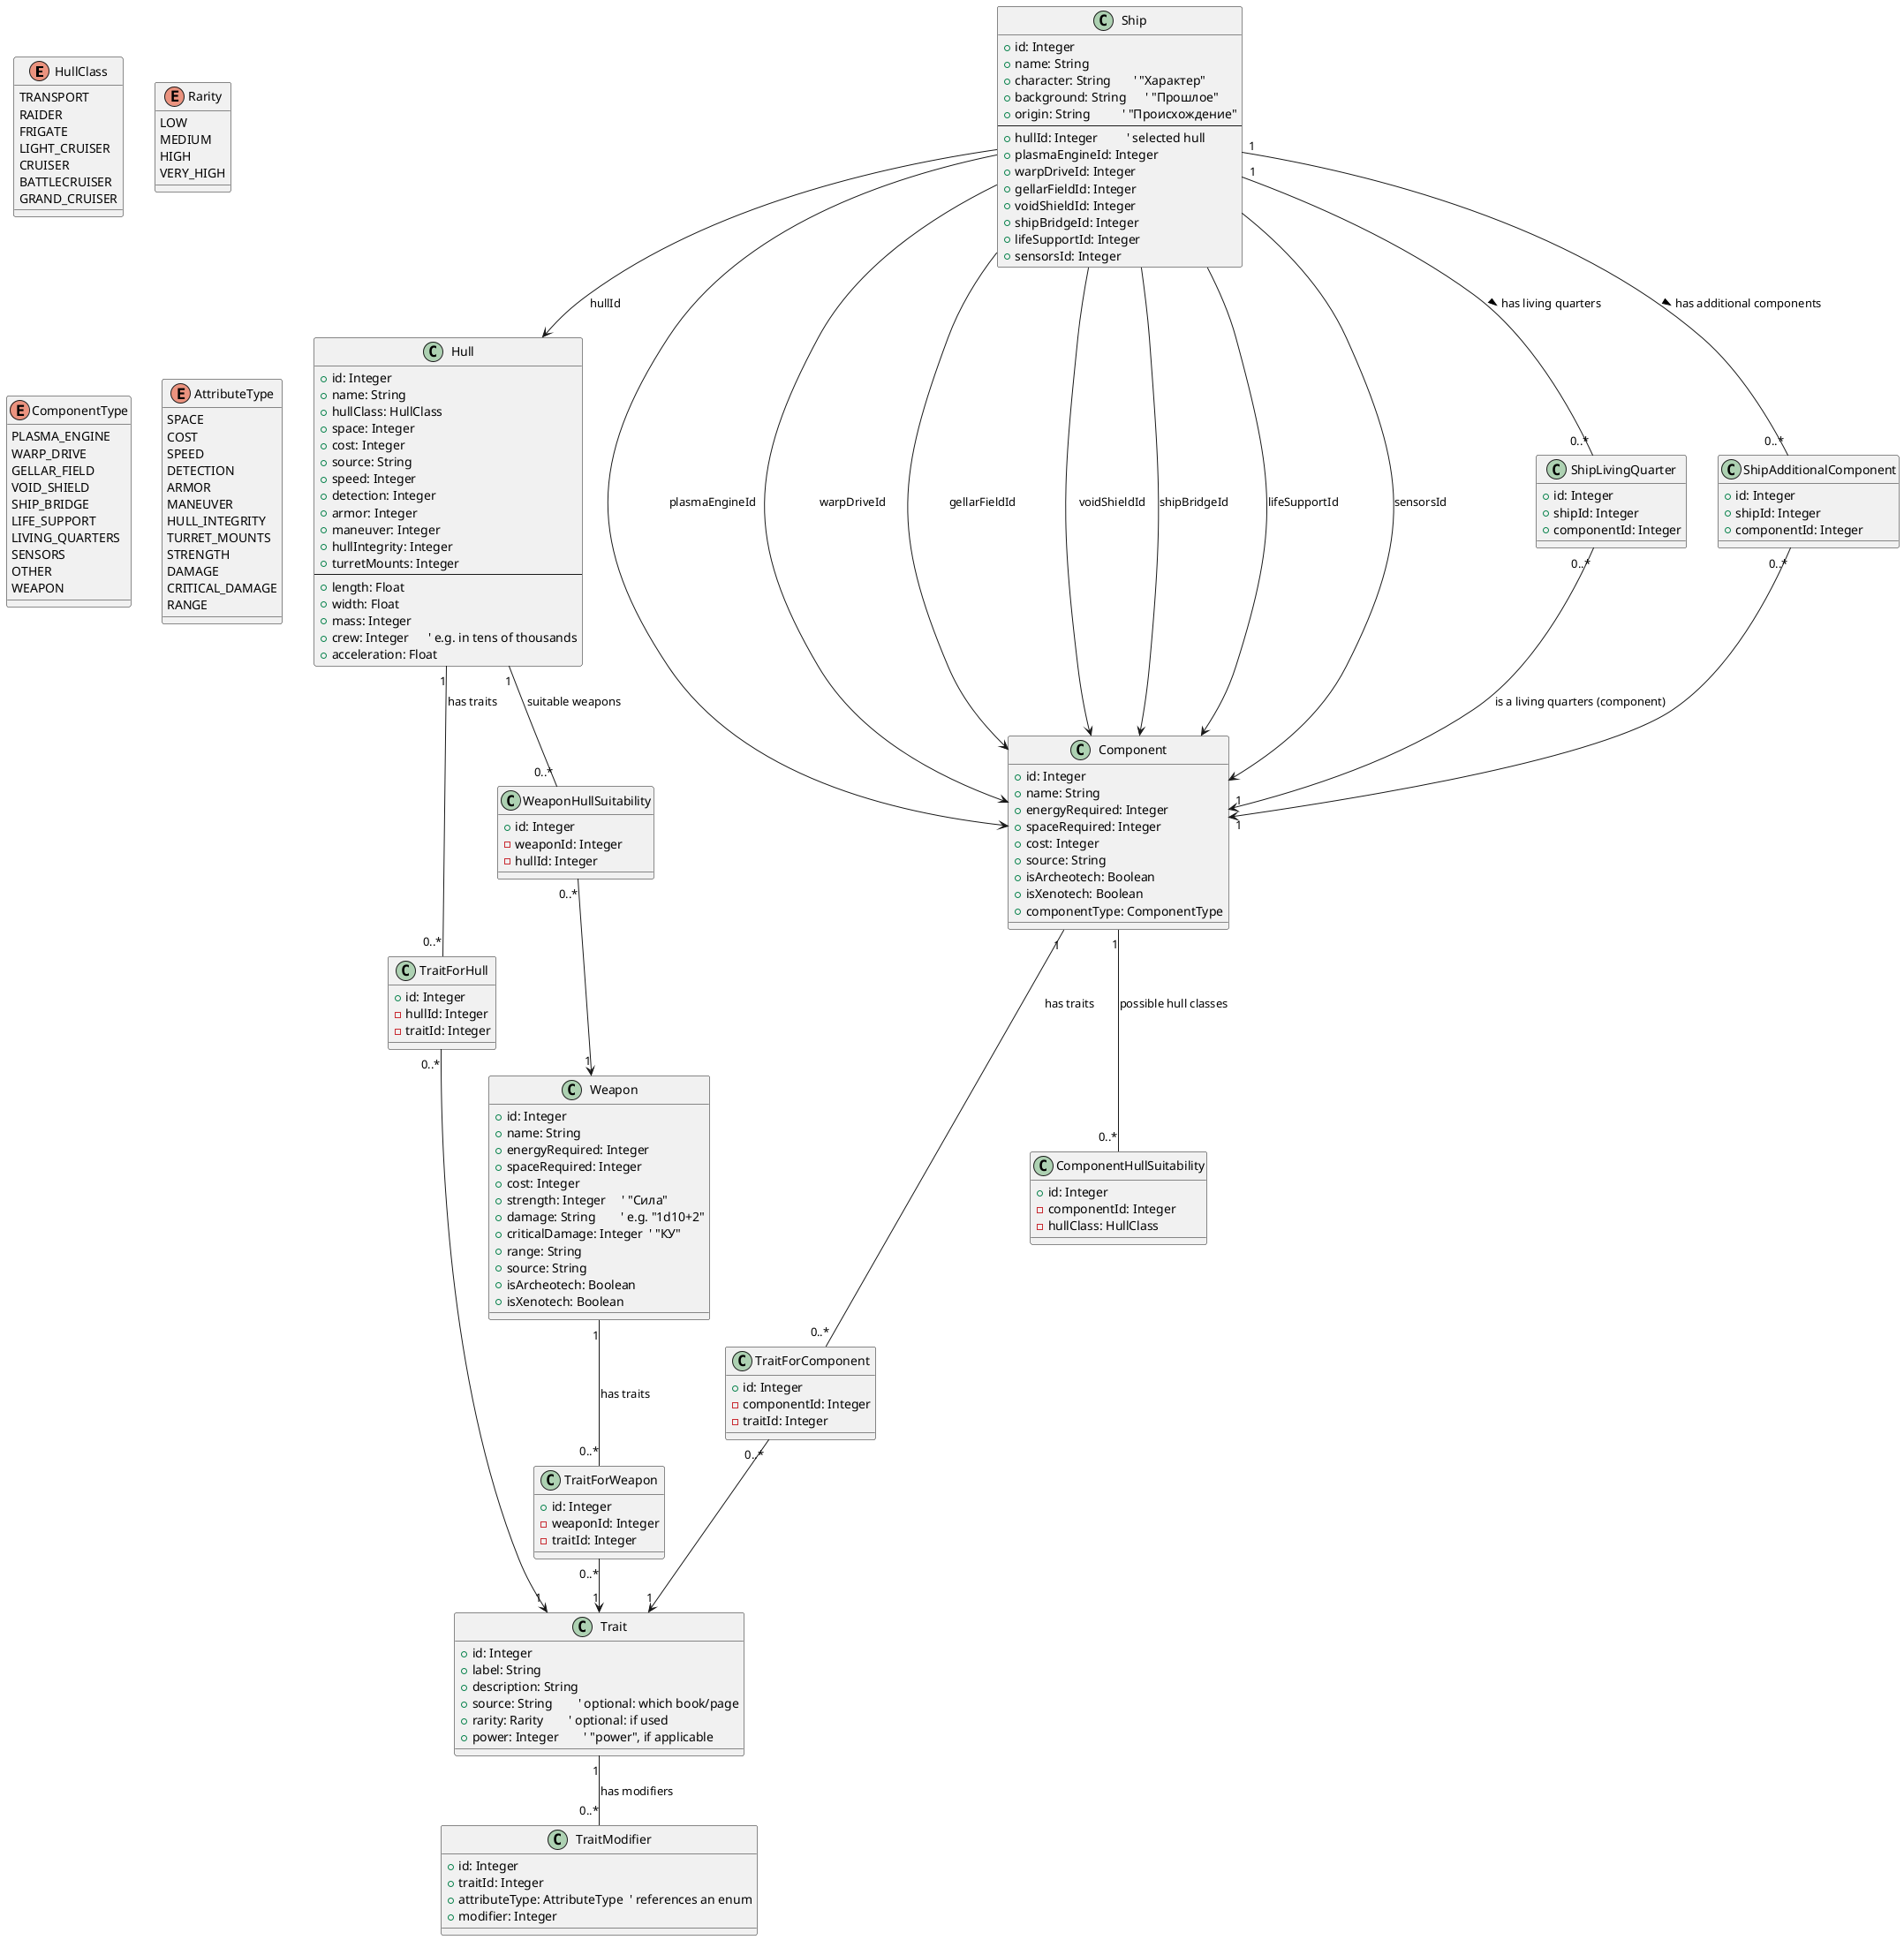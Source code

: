 @startuml
' -----------------------------
'      Enumerations
' -----------------------------
enum HullClass {
  TRANSPORT
  RAIDER
  FRIGATE
  LIGHT_CRUISER
  CRUISER
  BATTLECRUISER
  GRAND_CRUISER
}

enum Rarity {
  LOW
  MEDIUM
  HIGH
  VERY_HIGH
}

enum ComponentType {
  PLASMA_ENGINE
  WARP_DRIVE
  GELLAR_FIELD
  VOID_SHIELD
  SHIP_BRIDGE
  LIFE_SUPPORT
  LIVING_QUARTERS
  SENSORS
  OTHER
  WEAPON
}

enum AttributeType {
  SPACE
  COST
  SPEED
  DETECTION
  ARMOR
  MANEUVER
  HULL_INTEGRITY
  TURRET_MOUNTS
  STRENGTH
  DAMAGE
  CRITICAL_DAMAGE
  RANGE
}

' -----------------------------
'      Main Domain Classes
' -----------------------------
class Hull {
  + id: Integer
  + name: String
  + hullClass: HullClass
  + space: Integer
  + cost: Integer
  + source: String
  + speed: Integer
  + detection: Integer
  + armor: Integer
  + maneuver: Integer
  + hullIntegrity: Integer
  + turretMounts: Integer
  --
  + length: Float
  + width: Float
  + mass: Integer
  + crew: Integer      ' e.g. in tens of thousands
  + acceleration: Float
}

class Component {
  + id: Integer
  + name: String
  + energyRequired: Integer
  + spaceRequired: Integer
  + cost: Integer
  + source: String
  + isArcheotech: Boolean
  + isXenotech: Boolean
  + componentType: ComponentType
}

class Weapon {
  + id: Integer
  + name: String
  + energyRequired: Integer
  + spaceRequired: Integer
  + cost: Integer
  + strength: Integer     ' "Сила"
  + damage: String        ' e.g. "1d10+2"
  + criticalDamage: Integer  ' "КУ"
  + range: String
  + source: String
  + isArcheotech: Boolean
  + isXenotech: Boolean
}

class Trait {
  + id: Integer
  + label: String
  + description: String
  + source: String        ' optional: which book/page
  + rarity: Rarity        ' optional: if used
  + power: Integer        ' "power", if applicable
}

' -----------------------------
'      Many-to-many Bridges
' -----------------------------
class TraitForHull {
  + id: Integer
  - hullId: Integer
  - traitId: Integer
}

class TraitForComponent {
  + id: Integer
  - componentId: Integer
  - traitId: Integer
}

class TraitForWeapon {
  + id: Integer
  - weaponId: Integer
  - traitId: Integer
}

' Relationship from Trait --> TraitModifier
class TraitModifier {
  + id: Integer
  + traitId: Integer
  + attributeType: AttributeType  ' references an enum
  + modifier: Integer
}

' -----------------------------
'      Suitability Tables
' -----------------------------
class ComponentHullSuitability {
  + id: Integer
  - componentId: Integer
  - hullClass: HullClass
}

class WeaponHullSuitability {
  + id: Integer
  - weaponId: Integer
  - hullId: Integer
}

' -----------------------------
'      Ship and Its Relations
' -----------------------------
class Ship {
  + id: Integer
  + name: String
  + character: String       ' "Характер"
  + background: String      ' "Прошлое"
  + origin: String          ' "Происхождение"
  --
  + hullId: Integer         ' selected hull
  + plasmaEngineId: Integer
  + warpDriveId: Integer
  + gellarFieldId: Integer
  + voidShieldId: Integer
  + shipBridgeId: Integer
  + lifeSupportId: Integer
  + sensorsId: Integer
}

' One-to-many bridging table: living quarters
class ShipLivingQuarter {
  + id: Integer
  + shipId: Integer
  + componentId: Integer
}

' One-to-many bridging table: additional components
class ShipAdditionalComponent {
  + id: Integer
  + shipId: Integer
  + componentId: Integer
}

' -----------------------------
'      Relationships
' -----------------------------

' Ship associations
Ship --> Hull : hullId
Ship --> Component : plasmaEngineId
Ship --> Component : warpDriveId
Ship --> Component : gellarFieldId
Ship --> Component : voidShieldId
Ship --> Component : shipBridgeId
Ship --> Component : lifeSupportId
Ship --> Component : sensorsId

Ship "1" -- "0..*" ShipLivingQuarter : has living quarters >
ShipLivingQuarter "0..*" --> "1" Component : is a living quarters (component)

Ship "1" -- "0..*" ShipAdditionalComponent : has additional components >
ShipAdditionalComponent "0..*" --> "1" Component

' Trait relationships
Hull "1" -- "0..*" TraitForHull : has traits
TraitForHull "0..*" --> "1" Trait

Component "1" -- "0..*" TraitForComponent : has traits
TraitForComponent "0..*" --> "1" Trait

Weapon "1" -- "0..*" TraitForWeapon : has traits
TraitForWeapon "0..*" --> "1" Trait

' Suitability
Hull "1" -- "0..*" WeaponHullSuitability : suitable weapons
WeaponHullSuitability "0..*" --> "1" Weapon

Component "1" -- "0..*" ComponentHullSuitability : possible hull classes

' New: Trait <--> TraitModifier association
Trait "1" -- "0..*" TraitModifier : has modifiers
' The attributeType is an enum
' inside TraitModifier

@enduml
